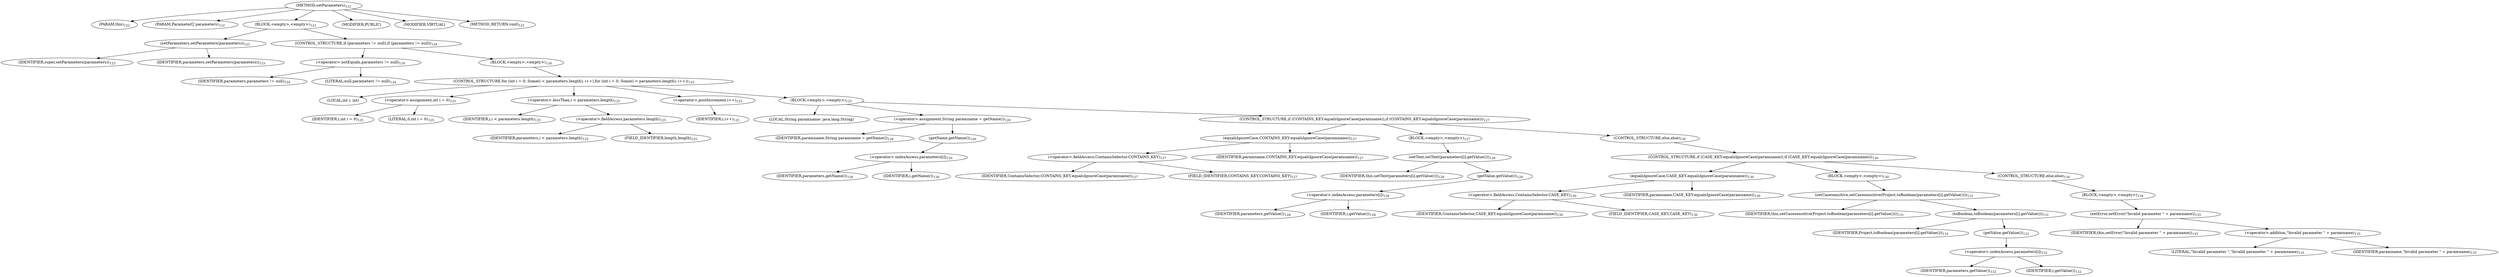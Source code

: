 digraph "setParameters" {  
"111" [label = <(METHOD,setParameters)<SUB>122</SUB>> ]
"10" [label = <(PARAM,this)<SUB>122</SUB>> ]
"112" [label = <(PARAM,Parameter[] parameters)<SUB>122</SUB>> ]
"113" [label = <(BLOCK,&lt;empty&gt;,&lt;empty&gt;)<SUB>122</SUB>> ]
"114" [label = <(setParameters,setParameters(parameters))<SUB>123</SUB>> ]
"115" [label = <(IDENTIFIER,super,setParameters(parameters))<SUB>123</SUB>> ]
"116" [label = <(IDENTIFIER,parameters,setParameters(parameters))<SUB>123</SUB>> ]
"117" [label = <(CONTROL_STRUCTURE,if (parameters != null),if (parameters != null))<SUB>124</SUB>> ]
"118" [label = <(&lt;operator&gt;.notEquals,parameters != null)<SUB>124</SUB>> ]
"119" [label = <(IDENTIFIER,parameters,parameters != null)<SUB>124</SUB>> ]
"120" [label = <(LITERAL,null,parameters != null)<SUB>124</SUB>> ]
"121" [label = <(BLOCK,&lt;empty&gt;,&lt;empty&gt;)<SUB>124</SUB>> ]
"122" [label = <(CONTROL_STRUCTURE,for (int i = 0; Some(i &lt; parameters.length); i++),for (int i = 0; Some(i &lt; parameters.length); i++))<SUB>125</SUB>> ]
"123" [label = <(LOCAL,int i: int)> ]
"124" [label = <(&lt;operator&gt;.assignment,int i = 0)<SUB>125</SUB>> ]
"125" [label = <(IDENTIFIER,i,int i = 0)<SUB>125</SUB>> ]
"126" [label = <(LITERAL,0,int i = 0)<SUB>125</SUB>> ]
"127" [label = <(&lt;operator&gt;.lessThan,i &lt; parameters.length)<SUB>125</SUB>> ]
"128" [label = <(IDENTIFIER,i,i &lt; parameters.length)<SUB>125</SUB>> ]
"129" [label = <(&lt;operator&gt;.fieldAccess,parameters.length)<SUB>125</SUB>> ]
"130" [label = <(IDENTIFIER,parameters,i &lt; parameters.length)<SUB>125</SUB>> ]
"131" [label = <(FIELD_IDENTIFIER,length,length)<SUB>125</SUB>> ]
"132" [label = <(&lt;operator&gt;.postIncrement,i++)<SUB>125</SUB>> ]
"133" [label = <(IDENTIFIER,i,i++)<SUB>125</SUB>> ]
"134" [label = <(BLOCK,&lt;empty&gt;,&lt;empty&gt;)<SUB>125</SUB>> ]
"135" [label = <(LOCAL,String paramname: java.lang.String)> ]
"136" [label = <(&lt;operator&gt;.assignment,String paramname = getName())<SUB>126</SUB>> ]
"137" [label = <(IDENTIFIER,paramname,String paramname = getName())<SUB>126</SUB>> ]
"138" [label = <(getName,getName())<SUB>126</SUB>> ]
"139" [label = <(&lt;operator&gt;.indexAccess,parameters[i])<SUB>126</SUB>> ]
"140" [label = <(IDENTIFIER,parameters,getName())<SUB>126</SUB>> ]
"141" [label = <(IDENTIFIER,i,getName())<SUB>126</SUB>> ]
"142" [label = <(CONTROL_STRUCTURE,if (CONTAINS_KEY.equalsIgnoreCase(paramname)),if (CONTAINS_KEY.equalsIgnoreCase(paramname)))<SUB>127</SUB>> ]
"143" [label = <(equalsIgnoreCase,CONTAINS_KEY.equalsIgnoreCase(paramname))<SUB>127</SUB>> ]
"144" [label = <(&lt;operator&gt;.fieldAccess,ContainsSelector.CONTAINS_KEY)<SUB>127</SUB>> ]
"145" [label = <(IDENTIFIER,ContainsSelector,CONTAINS_KEY.equalsIgnoreCase(paramname))<SUB>127</SUB>> ]
"146" [label = <(FIELD_IDENTIFIER,CONTAINS_KEY,CONTAINS_KEY)<SUB>127</SUB>> ]
"147" [label = <(IDENTIFIER,paramname,CONTAINS_KEY.equalsIgnoreCase(paramname))<SUB>127</SUB>> ]
"148" [label = <(BLOCK,&lt;empty&gt;,&lt;empty&gt;)<SUB>127</SUB>> ]
"149" [label = <(setText,setText(parameters[i].getValue()))<SUB>128</SUB>> ]
"9" [label = <(IDENTIFIER,this,setText(parameters[i].getValue()))<SUB>128</SUB>> ]
"150" [label = <(getValue,getValue())<SUB>128</SUB>> ]
"151" [label = <(&lt;operator&gt;.indexAccess,parameters[i])<SUB>128</SUB>> ]
"152" [label = <(IDENTIFIER,parameters,getValue())<SUB>128</SUB>> ]
"153" [label = <(IDENTIFIER,i,getValue())<SUB>128</SUB>> ]
"154" [label = <(CONTROL_STRUCTURE,else,else)<SUB>130</SUB>> ]
"155" [label = <(CONTROL_STRUCTURE,if (CASE_KEY.equalsIgnoreCase(paramname)),if (CASE_KEY.equalsIgnoreCase(paramname)))<SUB>130</SUB>> ]
"156" [label = <(equalsIgnoreCase,CASE_KEY.equalsIgnoreCase(paramname))<SUB>130</SUB>> ]
"157" [label = <(&lt;operator&gt;.fieldAccess,ContainsSelector.CASE_KEY)<SUB>130</SUB>> ]
"158" [label = <(IDENTIFIER,ContainsSelector,CASE_KEY.equalsIgnoreCase(paramname))<SUB>130</SUB>> ]
"159" [label = <(FIELD_IDENTIFIER,CASE_KEY,CASE_KEY)<SUB>130</SUB>> ]
"160" [label = <(IDENTIFIER,paramname,CASE_KEY.equalsIgnoreCase(paramname))<SUB>130</SUB>> ]
"161" [label = <(BLOCK,&lt;empty&gt;,&lt;empty&gt;)<SUB>130</SUB>> ]
"162" [label = <(setCasesensitive,setCasesensitive(Project.toBoolean(parameters[i].getValue())))<SUB>131</SUB>> ]
"11" [label = <(IDENTIFIER,this,setCasesensitive(Project.toBoolean(parameters[i].getValue())))<SUB>131</SUB>> ]
"163" [label = <(toBoolean,toBoolean(parameters[i].getValue()))<SUB>131</SUB>> ]
"164" [label = <(IDENTIFIER,Project,toBoolean(parameters[i].getValue()))<SUB>131</SUB>> ]
"165" [label = <(getValue,getValue())<SUB>132</SUB>> ]
"166" [label = <(&lt;operator&gt;.indexAccess,parameters[i])<SUB>132</SUB>> ]
"167" [label = <(IDENTIFIER,parameters,getValue())<SUB>132</SUB>> ]
"168" [label = <(IDENTIFIER,i,getValue())<SUB>132</SUB>> ]
"169" [label = <(CONTROL_STRUCTURE,else,else)<SUB>134</SUB>> ]
"170" [label = <(BLOCK,&lt;empty&gt;,&lt;empty&gt;)<SUB>134</SUB>> ]
"171" [label = <(setError,setError(&quot;Invalid parameter &quot; + paramname))<SUB>135</SUB>> ]
"12" [label = <(IDENTIFIER,this,setError(&quot;Invalid parameter &quot; + paramname))<SUB>135</SUB>> ]
"172" [label = <(&lt;operator&gt;.addition,&quot;Invalid parameter &quot; + paramname)<SUB>135</SUB>> ]
"173" [label = <(LITERAL,&quot;Invalid parameter &quot;,&quot;Invalid parameter &quot; + paramname)<SUB>135</SUB>> ]
"174" [label = <(IDENTIFIER,paramname,&quot;Invalid parameter &quot; + paramname)<SUB>135</SUB>> ]
"175" [label = <(MODIFIER,PUBLIC)> ]
"176" [label = <(MODIFIER,VIRTUAL)> ]
"177" [label = <(METHOD_RETURN,void)<SUB>122</SUB>> ]
  "111" -> "10" 
  "111" -> "112" 
  "111" -> "113" 
  "111" -> "175" 
  "111" -> "176" 
  "111" -> "177" 
  "113" -> "114" 
  "113" -> "117" 
  "114" -> "115" 
  "114" -> "116" 
  "117" -> "118" 
  "117" -> "121" 
  "118" -> "119" 
  "118" -> "120" 
  "121" -> "122" 
  "122" -> "123" 
  "122" -> "124" 
  "122" -> "127" 
  "122" -> "132" 
  "122" -> "134" 
  "124" -> "125" 
  "124" -> "126" 
  "127" -> "128" 
  "127" -> "129" 
  "129" -> "130" 
  "129" -> "131" 
  "132" -> "133" 
  "134" -> "135" 
  "134" -> "136" 
  "134" -> "142" 
  "136" -> "137" 
  "136" -> "138" 
  "138" -> "139" 
  "139" -> "140" 
  "139" -> "141" 
  "142" -> "143" 
  "142" -> "148" 
  "142" -> "154" 
  "143" -> "144" 
  "143" -> "147" 
  "144" -> "145" 
  "144" -> "146" 
  "148" -> "149" 
  "149" -> "9" 
  "149" -> "150" 
  "150" -> "151" 
  "151" -> "152" 
  "151" -> "153" 
  "154" -> "155" 
  "155" -> "156" 
  "155" -> "161" 
  "155" -> "169" 
  "156" -> "157" 
  "156" -> "160" 
  "157" -> "158" 
  "157" -> "159" 
  "161" -> "162" 
  "162" -> "11" 
  "162" -> "163" 
  "163" -> "164" 
  "163" -> "165" 
  "165" -> "166" 
  "166" -> "167" 
  "166" -> "168" 
  "169" -> "170" 
  "170" -> "171" 
  "171" -> "12" 
  "171" -> "172" 
  "172" -> "173" 
  "172" -> "174" 
}
